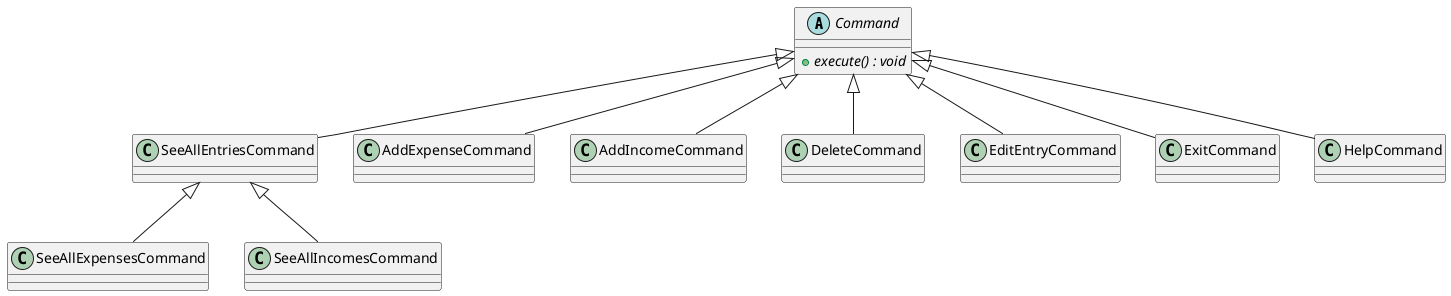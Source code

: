@startuml

abstract class Command {
    {abstract}+execute() : void
}

class SeeAllEntriesCommand {
}

class SeeAllExpensesCommand {
}

class SeeAllIncomesCommand {
}

class AddExpenseCommand {
}

class AddIncomeCommand {
}

class DeleteCommand {
}

class EditEntryCommand {
}

class ExitCommand {
}

class HelpCommand {
}

Command <|-- SeeAllEntriesCommand
SeeAllEntriesCommand <|-- SeeAllExpensesCommand
SeeAllEntriesCommand <|-- SeeAllIncomesCommand
Command <|-- AddExpenseCommand
Command <|-- AddIncomeCommand
Command <|-- DeleteCommand
Command <|-- EditEntryCommand
Command <|-- ExitCommand
Command <|-- HelpCommand

@enduml